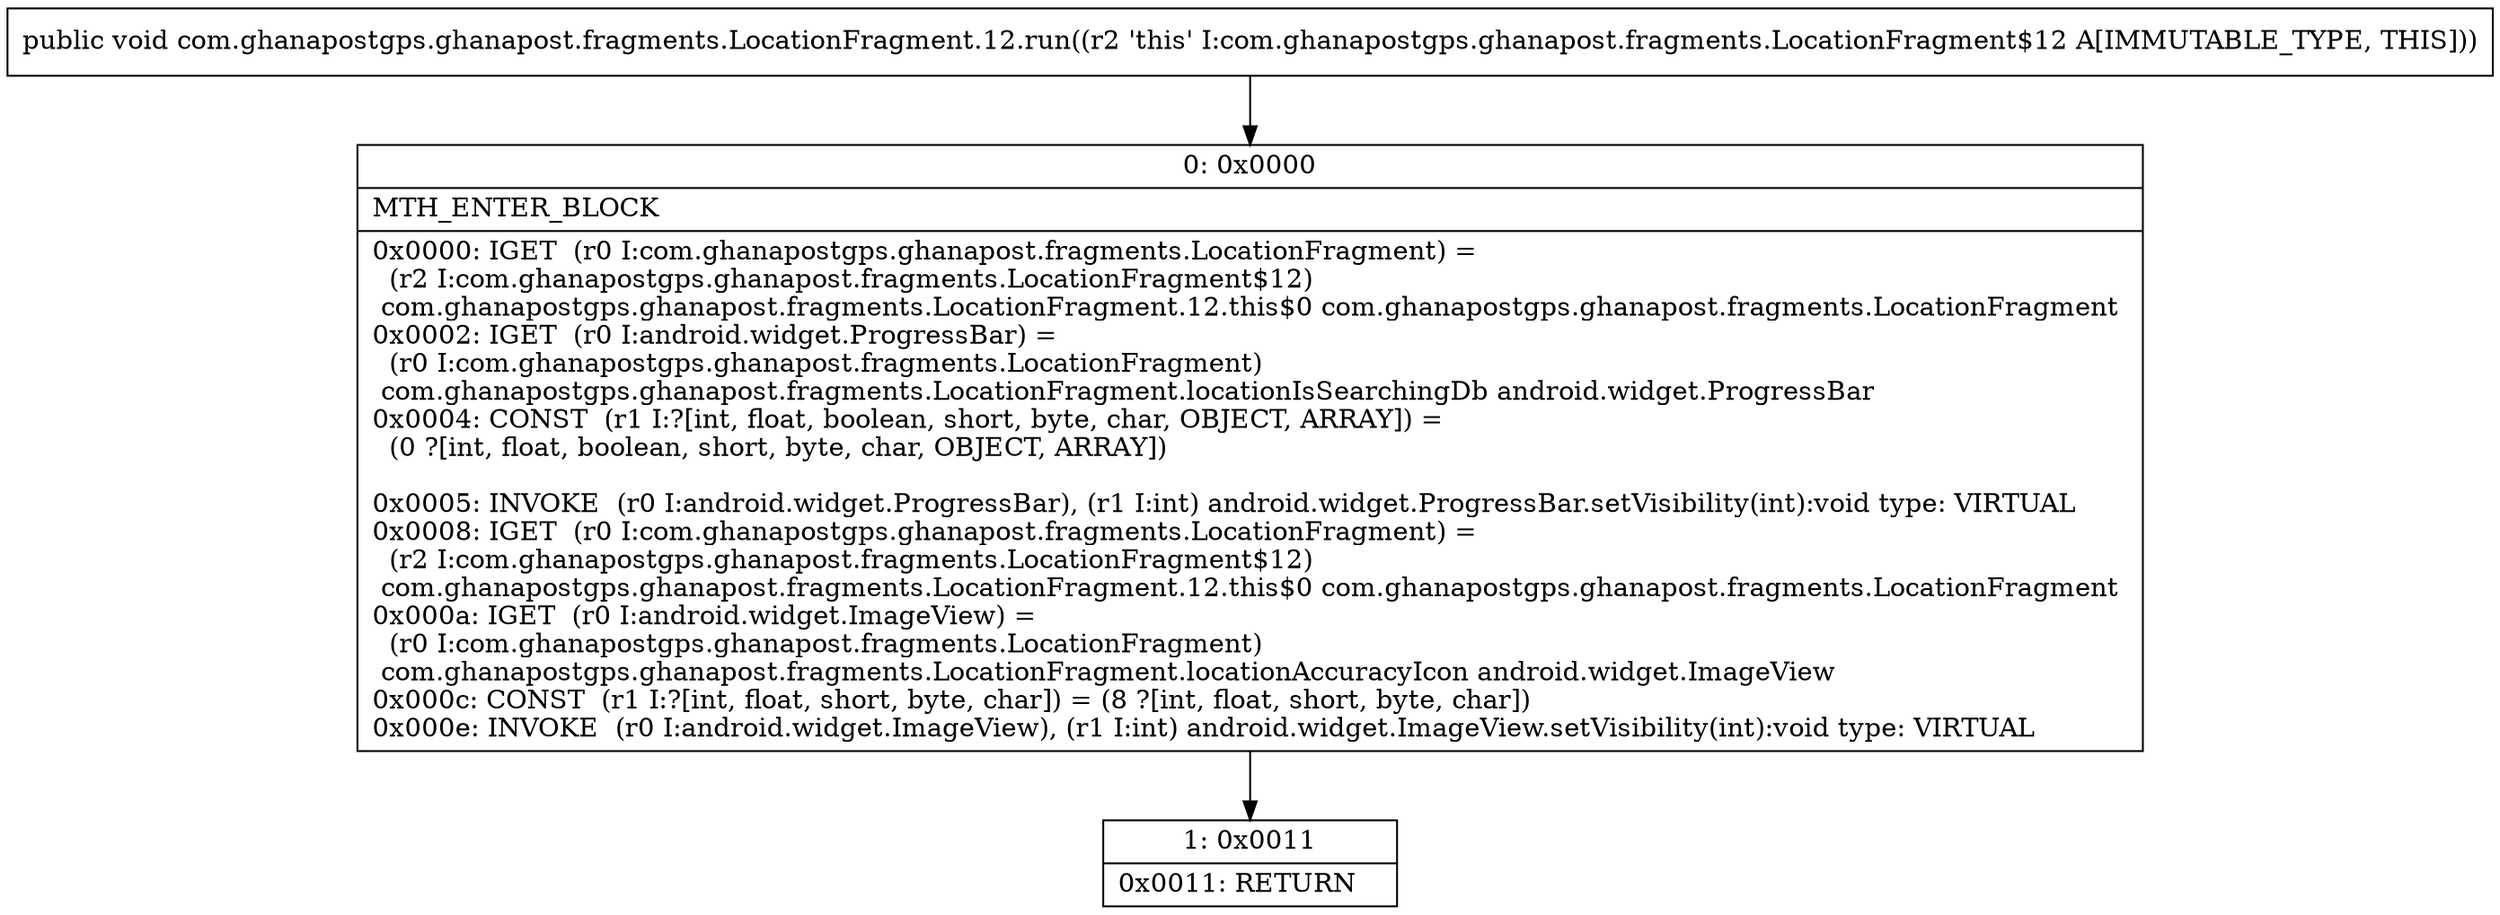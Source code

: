 digraph "CFG forcom.ghanapostgps.ghanapost.fragments.LocationFragment.12.run()V" {
Node_0 [shape=record,label="{0\:\ 0x0000|MTH_ENTER_BLOCK\l|0x0000: IGET  (r0 I:com.ghanapostgps.ghanapost.fragments.LocationFragment) = \l  (r2 I:com.ghanapostgps.ghanapost.fragments.LocationFragment$12)\l com.ghanapostgps.ghanapost.fragments.LocationFragment.12.this$0 com.ghanapostgps.ghanapost.fragments.LocationFragment \l0x0002: IGET  (r0 I:android.widget.ProgressBar) = \l  (r0 I:com.ghanapostgps.ghanapost.fragments.LocationFragment)\l com.ghanapostgps.ghanapost.fragments.LocationFragment.locationIsSearchingDb android.widget.ProgressBar \l0x0004: CONST  (r1 I:?[int, float, boolean, short, byte, char, OBJECT, ARRAY]) = \l  (0 ?[int, float, boolean, short, byte, char, OBJECT, ARRAY])\l \l0x0005: INVOKE  (r0 I:android.widget.ProgressBar), (r1 I:int) android.widget.ProgressBar.setVisibility(int):void type: VIRTUAL \l0x0008: IGET  (r0 I:com.ghanapostgps.ghanapost.fragments.LocationFragment) = \l  (r2 I:com.ghanapostgps.ghanapost.fragments.LocationFragment$12)\l com.ghanapostgps.ghanapost.fragments.LocationFragment.12.this$0 com.ghanapostgps.ghanapost.fragments.LocationFragment \l0x000a: IGET  (r0 I:android.widget.ImageView) = \l  (r0 I:com.ghanapostgps.ghanapost.fragments.LocationFragment)\l com.ghanapostgps.ghanapost.fragments.LocationFragment.locationAccuracyIcon android.widget.ImageView \l0x000c: CONST  (r1 I:?[int, float, short, byte, char]) = (8 ?[int, float, short, byte, char]) \l0x000e: INVOKE  (r0 I:android.widget.ImageView), (r1 I:int) android.widget.ImageView.setVisibility(int):void type: VIRTUAL \l}"];
Node_1 [shape=record,label="{1\:\ 0x0011|0x0011: RETURN   \l}"];
MethodNode[shape=record,label="{public void com.ghanapostgps.ghanapost.fragments.LocationFragment.12.run((r2 'this' I:com.ghanapostgps.ghanapost.fragments.LocationFragment$12 A[IMMUTABLE_TYPE, THIS])) }"];
MethodNode -> Node_0;
Node_0 -> Node_1;
}

